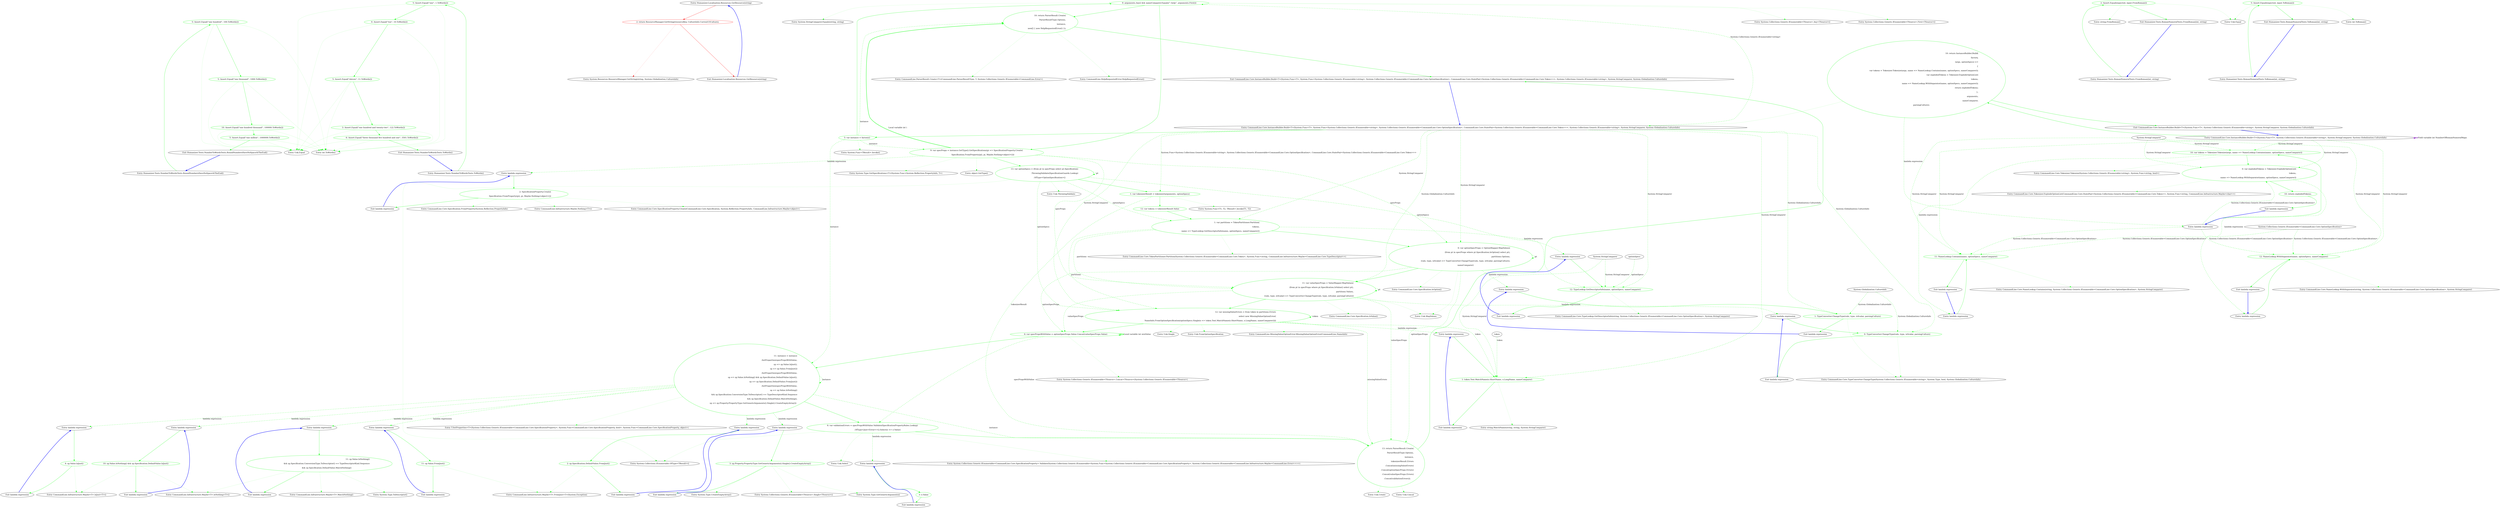 digraph  {
m0_8 [cluster="Unk.Equal", file="NumberToWordsTests.cs", label="Entry Unk.Equal", span=""];
m0_7 [cluster="int.ToWords()", file="NumberToWordsTests.cs", label="Entry int.ToWords()", span="16-16"];
m0_9 [cluster="Humanizer.Tests.NumberToWordsTests.RoundNumbersHaveNoSpaceAtTheEnd()", file="NumberToWordsTests.cs", label="Entry Humanizer.Tests.NumberToWordsTests.RoundNumbersHaveNoSpaceAtTheEnd()", span="17-17"];
m0_10 [cluster="Humanizer.Tests.NumberToWordsTests.RoundNumbersHaveNoSpaceAtTheEnd()", color=green, community=0, file="NumberToWordsTests.cs", label="5: Assert.Equal(''one hundred'', 100.ToWords())", span="19-19"];
m0_11 [cluster="Humanizer.Tests.NumberToWordsTests.RoundNumbersHaveNoSpaceAtTheEnd()", color=green, community=0, file="NumberToWordsTests.cs", label="5: Assert.Equal(''one thousand'', 1000.ToWords())", span="20-20"];
m0_12 [cluster="Humanizer.Tests.NumberToWordsTests.RoundNumbersHaveNoSpaceAtTheEnd()", color=green, community=0, file="NumberToWordsTests.cs", label="10: Assert.Equal(''one hundred thousand'', 100000.ToWords())", span="21-21"];
m0_13 [cluster="Humanizer.Tests.NumberToWordsTests.RoundNumbersHaveNoSpaceAtTheEnd()", color=green, community=0, file="NumberToWordsTests.cs", label="5: Assert.Equal(''one million'', 1000000.ToWords())", span="22-22"];
m0_14 [cluster="Humanizer.Tests.NumberToWordsTests.RoundNumbersHaveNoSpaceAtTheEnd()", file="NumberToWordsTests.cs", label="Exit Humanizer.Tests.NumberToWordsTests.RoundNumbersHaveNoSpaceAtTheEnd()", span="17-17"];
m0_0 [cluster="Humanizer.Tests.NumberToWordsTests.ToWords()", file="NumberToWordsTests.cs", label="Entry Humanizer.Tests.NumberToWordsTests.ToWords()", span="7-7"];
m0_1 [cluster="Humanizer.Tests.NumberToWordsTests.ToWords()", color=green, community=0, file="NumberToWordsTests.cs", label="5: Assert.Equal(''one'', 1.ToWords())", span="9-9"];
m0_2 [cluster="Humanizer.Tests.NumberToWordsTests.ToWords()", color=green, community=0, file="NumberToWordsTests.cs", label="0: Assert.Equal(''ten'', 10.ToWords())", span="10-10"];
m0_3 [cluster="Humanizer.Tests.NumberToWordsTests.ToWords()", color=green, community=0, file="NumberToWordsTests.cs", label="5: Assert.Equal(''eleven'', 11.ToWords())", span="11-11"];
m0_4 [cluster="Humanizer.Tests.NumberToWordsTests.ToWords()", color=green, community=0, file="NumberToWordsTests.cs", label="3: Assert.Equal(''one hundred and twenty-two'', 122.ToWords())", span="12-12"];
m0_5 [cluster="Humanizer.Tests.NumberToWordsTests.ToWords()", color=green, community=0, file="NumberToWordsTests.cs", label="6: Assert.Equal(''three thousand five hundred and one'', 3501.ToWords())", span="13-13"];
m0_6 [cluster="Humanizer.Tests.NumberToWordsTests.ToWords()", file="NumberToWordsTests.cs", label="Exit Humanizer.Tests.NumberToWordsTests.ToWords()", span="7-7"];
m1_0 [cluster="Humanizer.Localisation.Resources.GetResource(string)", file="Resources.cs", label="Entry Humanizer.Localisation.Resources.GetResource(string)", span="27-27"];
m1_1 [cluster="Humanizer.Localisation.Resources.GetResource(string)", color=red, community=0, file="Resources.cs", label="2: return ResourceManager.GetString(resourceKey, CultureInfo.CurrentUICulture);", span="29-29"];
m1_2 [cluster="Humanizer.Localisation.Resources.GetResource(string)", file="Resources.cs", label="Exit Humanizer.Localisation.Resources.GetResource(string)", span="27-27"];
m1_3 [cluster="System.Resources.ResourceManager.GetString(string, System.Globalization.CultureInfo)", file="Resources.cs", label="Entry System.Resources.ResourceManager.GetString(string, System.Globalization.CultureInfo)", span="0-0"];
m2_38 [cluster="System.StringComparer.Equals(string, string)", file="RomanNumeralExtensions.cs", label="Entry System.StringComparer.Equals(string, string)", span="0-0"];
m2_0 [cluster="CommandLine.Core.InstanceBuilder.Build<T>(System.Func<T>, System.Collections.Generic.IEnumerable<string>, System.StringComparer, System.Globalization.CultureInfo)", file="RomanNumeralExtensions.cs", label="Entry CommandLine.Core.InstanceBuilder.Build<T>(System.Func<T>, System.Collections.Generic.IEnumerable<string>, System.StringComparer, System.Globalization.CultureInfo)", span="12-12"];
m2_1 [cluster="CommandLine.Core.InstanceBuilder.Build<T>(System.Func<T>, System.Collections.Generic.IEnumerable<string>, System.StringComparer, System.Globalization.CultureInfo)", color=green, community=0, file="RomanNumeralExtensions.cs", label="10: return InstanceBuilder.Build(\r\n                factory,\r\n                (args, optionSpecs) =>\r\n                    {\r\n                        var tokens = Tokenizer.Tokenize(args, name => NameLookup.Contains(name, optionSpecs, nameComparer));\r\n                        var explodedTokens = Tokenizer.ExplodeOptionList(\r\n                            tokens,\r\n                            name => NameLookup.WithSeparator(name, optionSpecs, nameComparer));\r\n                        return explodedTokens;\r\n                    },\r\n                arguments,\r\n                nameComparer,\r\n                parsingCulture);", span="18-30"];
m2_2 [cluster="CommandLine.Core.InstanceBuilder.Build<T>(System.Func<T>, System.Collections.Generic.IEnumerable<string>, System.StringComparer, System.Globalization.CultureInfo)", file="RomanNumeralExtensions.cs", label="Exit CommandLine.Core.InstanceBuilder.Build<T>(System.Func<T>, System.Collections.Generic.IEnumerable<string>, System.StringComparer, System.Globalization.CultureInfo)", span="12-12"];
m2_47 [cluster="CommandLine.Core.Specification.IsOption()", file="RomanNumeralExtensions.cs", label="Entry CommandLine.Core.Specification.IsOption()", span="11-11"];
m2_99 [cluster="CommandLine.Infrastructure.Maybe<T>.MatchNothing()", file="RomanNumeralExtensions.cs", label="Entry CommandLine.Infrastructure.Maybe<T>.MatchNothing()", span="26-26"];
m2_91 [cluster="CommandLine.Infrastructure.Maybe<T>.IsNothing<T>()", file="RomanNumeralExtensions.cs", label="Entry CommandLine.Infrastructure.Maybe<T>.IsNothing<T>()", span="147-147"];
m2_10 [cluster="CommandLine.Core.Tokenizer.ExplodeOptionList(CommandLine.Core.StatePair<System.Collections.Generic.IEnumerable<CommandLine.Core.Token>>, System.Func<string, CommandLine.Infrastructure.Maybe<char>>)", file="RomanNumeralExtensions.cs", label="Entry CommandLine.Core.Tokenizer.ExplodeOptionList(CommandLine.Core.StatePair<System.Collections.Generic.IEnumerable<CommandLine.Core.Token>>, System.Func<string, CommandLine.Infrastructure.Maybe<char>>)", span="52-52"];
m2_42 [cluster="System.Type.GetSpecifications<T>(System.Func<System.Reflection.PropertyInfo, T>)", file="RomanNumeralExtensions.cs", label="Entry System.Type.GetSpecifications<T>(System.Func<System.Reflection.PropertyInfo, T>)", span="12-12"];
m2_41 [cluster="object.GetType()", file="RomanNumeralExtensions.cs", label="Entry object.GetType()", span="0-0"];
m2_83 [cluster="CommandLine.Infrastructure.Maybe<T>.IsJust<T>()", file="RomanNumeralExtensions.cs", label="Entry CommandLine.Infrastructure.Maybe<T>.IsJust<T>()", span="152-152"];
m2_3 [cluster="CommandLine.Core.InstanceBuilder.Build<T>(System.Func<T>, System.Func<System.Collections.Generic.IEnumerable<string>, System.Collections.Generic.IEnumerable<CommandLine.Core.OptionSpecification>, CommandLine.Core.StatePair<System.Collections.Generic.IEnumerable<CommandLine.Core.Token>>>, System.Collections.Generic.IEnumerable<string>, System.StringComparer, System.Globalization.CultureInfo)", file="RomanNumeralExtensions.cs", label="Entry CommandLine.Core.InstanceBuilder.Build<T>(System.Func<T>, System.Func<System.Collections.Generic.IEnumerable<string>, System.Collections.Generic.IEnumerable<CommandLine.Core.OptionSpecification>, CommandLine.Core.StatePair<System.Collections.Generic.IEnumerable<CommandLine.Core.Token>>>, System.Collections.Generic.IEnumerable<string>, System.StringComparer, System.Globalization.CultureInfo)", span="33-33"];
m2_19 [cluster="CommandLine.Core.InstanceBuilder.Build<T>(System.Func<T>, System.Func<System.Collections.Generic.IEnumerable<string>, System.Collections.Generic.IEnumerable<CommandLine.Core.OptionSpecification>, CommandLine.Core.StatePair<System.Collections.Generic.IEnumerable<CommandLine.Core.Token>>>, System.Collections.Generic.IEnumerable<string>, System.StringComparer, System.Globalization.CultureInfo)", color=green, community=0, file="RomanNumeralExtensions.cs", label="5: var instance = factory()", span="40-40"];
m2_20 [cluster="CommandLine.Core.InstanceBuilder.Build<T>(System.Func<T>, System.Func<System.Collections.Generic.IEnumerable<string>, System.Collections.Generic.IEnumerable<CommandLine.Core.OptionSpecification>, CommandLine.Core.StatePair<System.Collections.Generic.IEnumerable<CommandLine.Core.Token>>>, System.Collections.Generic.IEnumerable<string>, System.StringComparer, System.Globalization.CultureInfo)", color=green, community=0, file="RomanNumeralExtensions.cs", label="9: arguments.Any() && nameComparer.Equals(''--help'', arguments.First())", span="42-42"];
m2_21 [cluster="CommandLine.Core.InstanceBuilder.Build<T>(System.Func<T>, System.Func<System.Collections.Generic.IEnumerable<string>, System.Collections.Generic.IEnumerable<CommandLine.Core.OptionSpecification>, CommandLine.Core.StatePair<System.Collections.Generic.IEnumerable<CommandLine.Core.Token>>>, System.Collections.Generic.IEnumerable<string>, System.StringComparer, System.Globalization.CultureInfo)", color=green, community=0, file="RomanNumeralExtensions.cs", label="10: return ParserResult.Create(\r\n                    ParserResultType.Options,\r\n                    instance,\r\n                    new[] { new HelpRequestedError() });", span="44-47"];
m2_22 [cluster="CommandLine.Core.InstanceBuilder.Build<T>(System.Func<T>, System.Func<System.Collections.Generic.IEnumerable<string>, System.Collections.Generic.IEnumerable<CommandLine.Core.OptionSpecification>, CommandLine.Core.StatePair<System.Collections.Generic.IEnumerable<CommandLine.Core.Token>>>, System.Collections.Generic.IEnumerable<string>, System.StringComparer, System.Globalization.CultureInfo)", color=green, community=0, file="RomanNumeralExtensions.cs", label="9: var specProps = instance.GetType().GetSpecifications(pi => SpecificationProperty.Create(\r\n                    Specification.FromProperty(pi), pi, Maybe.Nothing<object>()))", span="50-51"];
m2_31 [cluster="CommandLine.Core.InstanceBuilder.Build<T>(System.Func<T>, System.Func<System.Collections.Generic.IEnumerable<string>, System.Collections.Generic.IEnumerable<CommandLine.Core.OptionSpecification>, CommandLine.Core.StatePair<System.Collections.Generic.IEnumerable<CommandLine.Core.Token>>>, System.Collections.Generic.IEnumerable<string>, System.StringComparer, System.Globalization.CultureInfo)", color=green, community=0, file="RomanNumeralExtensions.cs", label="11: instance = instance\r\n                .SetProperties(specPropsWithValue,\r\n                    sp => sp.Value.IsJust(),\r\n                    sp => sp.Value.FromJust())\r\n                .SetProperties(specPropsWithValue,\r\n                    sp => sp.Value.IsNothing() && sp.Specification.DefaultValue.IsJust(),\r\n                    sp => sp.Specification.DefaultValue.FromJust())\r\n                .SetProperties(specPropsWithValue,\r\n                    sp => sp.Value.IsNothing()\r\n                        && sp.Specification.ConversionType.ToDescriptor() == TypeDescriptorKind.Sequence\r\n                        && sp.Specification.DefaultValue.MatchNothing(),\r\n                    sp => sp.Property.PropertyType.GetGenericArguments().Single().CreateEmptyArray())", span="82-93"];
m2_24 [cluster="CommandLine.Core.InstanceBuilder.Build<T>(System.Func<T>, System.Func<System.Collections.Generic.IEnumerable<string>, System.Collections.Generic.IEnumerable<CommandLine.Core.OptionSpecification>, CommandLine.Core.StatePair<System.Collections.Generic.IEnumerable<CommandLine.Core.Token>>>, System.Collections.Generic.IEnumerable<string>, System.StringComparer, System.Globalization.CultureInfo)", color=green, community=0, file="RomanNumeralExtensions.cs", label="1: var tokenizerResult = tokenizer(arguments, optionSpecs)", span="57-57"];
m2_23 [cluster="CommandLine.Core.InstanceBuilder.Build<T>(System.Func<T>, System.Func<System.Collections.Generic.IEnumerable<string>, System.Collections.Generic.IEnumerable<CommandLine.Core.OptionSpecification>, CommandLine.Core.StatePair<System.Collections.Generic.IEnumerable<CommandLine.Core.Token>>>, System.Collections.Generic.IEnumerable<string>, System.StringComparer, System.Globalization.CultureInfo)", color=green, community=0, file="RomanNumeralExtensions.cs", label="13: var optionSpecs = (from pt in specProps select pt.Specification)\r\n                .ThrowingValidate(SpecificationGuards.Lookup)\r\n                .OfType<OptionSpecification>()", span="53-55"];
m2_25 [cluster="CommandLine.Core.InstanceBuilder.Build<T>(System.Func<T>, System.Func<System.Collections.Generic.IEnumerable<string>, System.Collections.Generic.IEnumerable<CommandLine.Core.OptionSpecification>, CommandLine.Core.StatePair<System.Collections.Generic.IEnumerable<CommandLine.Core.Token>>>, System.Collections.Generic.IEnumerable<string>, System.StringComparer, System.Globalization.CultureInfo)", color=green, community=0, file="RomanNumeralExtensions.cs", label="12: var tokens = tokenizerResult.Value", span="59-59"];
m2_33 [cluster="CommandLine.Core.InstanceBuilder.Build<T>(System.Func<T>, System.Func<System.Collections.Generic.IEnumerable<string>, System.Collections.Generic.IEnumerable<CommandLine.Core.OptionSpecification>, CommandLine.Core.StatePair<System.Collections.Generic.IEnumerable<CommandLine.Core.Token>>>, System.Collections.Generic.IEnumerable<string>, System.StringComparer, System.Globalization.CultureInfo)", color=green, community=0, file="RomanNumeralExtensions.cs", label="13: return ParserResult.Create(\r\n                ParserResultType.Options,\r\n                instance,\r\n                tokenizerResult.Errors\r\n                    .Concat(missingValueErrors)\r\n                    .Concat(optionSpecProps.Errors)\r\n                    .Concat(valueSpecProps.Errors)\r\n                    .Concat(validationErrors));", span="98-105"];
m2_26 [cluster="CommandLine.Core.InstanceBuilder.Build<T>(System.Func<T>, System.Func<System.Collections.Generic.IEnumerable<string>, System.Collections.Generic.IEnumerable<CommandLine.Core.OptionSpecification>, CommandLine.Core.StatePair<System.Collections.Generic.IEnumerable<CommandLine.Core.Token>>>, System.Collections.Generic.IEnumerable<string>, System.StringComparer, System.Globalization.CultureInfo)", color=green, community=0, file="RomanNumeralExtensions.cs", label="1: var partitions = TokenPartitioner.Partition(\r\n                tokens,\r\n                name => TypeLookup.GetDescriptorInfo(name, optionSpecs, nameComparer))", span="61-63"];
m2_27 [cluster="CommandLine.Core.InstanceBuilder.Build<T>(System.Func<T>, System.Func<System.Collections.Generic.IEnumerable<string>, System.Collections.Generic.IEnumerable<CommandLine.Core.OptionSpecification>, CommandLine.Core.StatePair<System.Collections.Generic.IEnumerable<CommandLine.Core.Token>>>, System.Collections.Generic.IEnumerable<string>, System.StringComparer, System.Globalization.CultureInfo)", color=green, community=0, file="RomanNumeralExtensions.cs", label="0: var optionSpecProps = OptionMapper.MapValues(\r\n                (from pt in specProps where pt.Specification.IsOption() select pt),\r\n                partitions.Options,\r\n                (vals, type, isScalar) => TypeConverter.ChangeType(vals, type, isScalar, parsingCulture),\r\n                nameComparer)", span="65-69"];
m2_28 [cluster="CommandLine.Core.InstanceBuilder.Build<T>(System.Func<T>, System.Func<System.Collections.Generic.IEnumerable<string>, System.Collections.Generic.IEnumerable<CommandLine.Core.OptionSpecification>, CommandLine.Core.StatePair<System.Collections.Generic.IEnumerable<CommandLine.Core.Token>>>, System.Collections.Generic.IEnumerable<string>, System.StringComparer, System.Globalization.CultureInfo)", color=green, community=0, file="RomanNumeralExtensions.cs", label="11: var valueSpecProps = ValueMapper.MapValues(\r\n                (from pt in specProps where pt.Specification.IsValue() select pt),\r\n                    partitions.Values,\r\n                (vals, type, isScalar) => TypeConverter.ChangeType(vals, type, isScalar, parsingCulture))", span="71-74"];
m2_29 [cluster="CommandLine.Core.InstanceBuilder.Build<T>(System.Func<T>, System.Func<System.Collections.Generic.IEnumerable<string>, System.Collections.Generic.IEnumerable<CommandLine.Core.OptionSpecification>, CommandLine.Core.StatePair<System.Collections.Generic.IEnumerable<CommandLine.Core.Token>>>, System.Collections.Generic.IEnumerable<string>, System.StringComparer, System.Globalization.CultureInfo)", color=green, community=0, file="RomanNumeralExtensions.cs", label="12: var missingValueErrors = from token in partitions.Errors\r\n                                     select new MissingValueOptionError(\r\n                                         NameInfo.FromOptionSpecification(optionSpecs.Single(o => token.Text.MatchName(o.ShortName, o.LongName, nameComparer))))", span="76-78"];
m2_30 [cluster="CommandLine.Core.InstanceBuilder.Build<T>(System.Func<T>, System.Func<System.Collections.Generic.IEnumerable<string>, System.Collections.Generic.IEnumerable<CommandLine.Core.OptionSpecification>, CommandLine.Core.StatePair<System.Collections.Generic.IEnumerable<CommandLine.Core.Token>>>, System.Collections.Generic.IEnumerable<string>, System.StringComparer, System.Globalization.CultureInfo)", color=green, community=0, file="RomanNumeralExtensions.cs", label="6: var specPropsWithValue = optionSpecProps.Value.Concat(valueSpecProps.Value)", span="80-80"];
m2_32 [cluster="CommandLine.Core.InstanceBuilder.Build<T>(System.Func<T>, System.Func<System.Collections.Generic.IEnumerable<string>, System.Collections.Generic.IEnumerable<CommandLine.Core.OptionSpecification>, CommandLine.Core.StatePair<System.Collections.Generic.IEnumerable<CommandLine.Core.Token>>>, System.Collections.Generic.IEnumerable<string>, System.StringComparer, System.Globalization.CultureInfo)", color=green, community=0, file="RomanNumeralExtensions.cs", label="6: var validationErrors = specPropsWithValue.Validate(SpecificationPropertyRules.Lookup)\r\n                .OfType<Just<Error>>().Select(e => e.Value)", span="95-96"];
m2_34 [cluster="CommandLine.Core.InstanceBuilder.Build<T>(System.Func<T>, System.Func<System.Collections.Generic.IEnumerable<string>, System.Collections.Generic.IEnumerable<CommandLine.Core.OptionSpecification>, CommandLine.Core.StatePair<System.Collections.Generic.IEnumerable<CommandLine.Core.Token>>>, System.Collections.Generic.IEnumerable<string>, System.StringComparer, System.Globalization.CultureInfo)", file="RomanNumeralExtensions.cs", label="Exit CommandLine.Core.InstanceBuilder.Build<T>(System.Func<T>, System.Func<System.Collections.Generic.IEnumerable<string>, System.Collections.Generic.IEnumerable<CommandLine.Core.OptionSpecification>, CommandLine.Core.StatePair<System.Collections.Generic.IEnumerable<CommandLine.Core.Token>>>, System.Collections.Generic.IEnumerable<string>, System.StringComparer, System.Globalization.CultureInfo)", span="33-33"];
m2_49 [cluster="CommandLine.Core.Specification.IsValue()", file="RomanNumeralExtensions.cs", label="Entry CommandLine.Core.Specification.IsValue()", span="18-18"];
m2_43 [cluster="Unk.ThrowingValidate", file="RomanNumeralExtensions.cs", label="Entry Unk.ThrowingValidate", span=""];
m2_40 [cluster="CommandLine.ParserResult.Create<T>(CommandLine.ParserResultType, T, System.Collections.Generic.IEnumerable<CommandLine.Error>)", file="RomanNumeralExtensions.cs", label="Entry CommandLine.ParserResult.Create<T>(CommandLine.ParserResultType, T, System.Collections.Generic.IEnumerable<CommandLine.Error>)", span="103-103"];
m2_62 [cluster="CommandLine.Core.Specification.FromProperty(System.Reflection.PropertyInfo)", file="RomanNumeralExtensions.cs", label="Entry CommandLine.Core.Specification.FromProperty(System.Reflection.PropertyInfo)", span="74-74"];
m2_72 [cluster="CommandLine.Core.TypeConverter.ChangeType(System.Collections.Generic.IEnumerable<string>, System.Type, bool, System.Globalization.CultureInfo)", file="RomanNumeralExtensions.cs", label="Entry CommandLine.Core.TypeConverter.ChangeType(System.Collections.Generic.IEnumerable<string>, System.Type, bool, System.Globalization.CultureInfo)", span="12-12"];
m2_98 [cluster="System.Type.ToDescriptor()", file="RomanNumeralExtensions.cs", label="Entry System.Type.ToDescriptor()", span="22-22"];
m2_105 [cluster="System.Type.CreateEmptyArray()", file="RomanNumeralExtensions.cs", label="Entry System.Type.CreateEmptyArray()", span="83-83"];
m2_63 [cluster="CommandLine.Infrastructure.Maybe.Nothing<T>()", file="RomanNumeralExtensions.cs", label="Entry CommandLine.Infrastructure.Maybe.Nothing<T>()", span="66-66"];
m2_36 [cluster="System.Collections.Generic.IEnumerable<TSource>.Any<TSource>()", file="RomanNumeralExtensions.cs", label="Entry System.Collections.Generic.IEnumerable<TSource>.Any<TSource>()", span="0-0"];
m2_52 [cluster="Unk.FromOptionSpecification", file="RomanNumeralExtensions.cs", label="Entry Unk.FromOptionSpecification", span=""];
m2_54 [cluster="T.SetProperties<T>(System.Collections.Generic.IEnumerable<CommandLine.Core.SpecificationProperty>, System.Func<CommandLine.Core.SpecificationProperty, bool>, System.Func<CommandLine.Core.SpecificationProperty, object>)", file="RomanNumeralExtensions.cs", label="Entry T.SetProperties<T>(System.Collections.Generic.IEnumerable<CommandLine.Core.SpecificationProperty>, System.Func<CommandLine.Core.SpecificationProperty, bool>, System.Func<CommandLine.Core.SpecificationProperty, object>)", span="42-42"];
m2_87 [cluster="CommandLine.Infrastructure.Maybe<T>.FromJust<T>(System.Exception)", file="RomanNumeralExtensions.cs", label="Entry CommandLine.Infrastructure.Maybe<T>.FromJust<T>(System.Exception)", span="137-137"];
m2_104 [cluster="System.Collections.Generic.IEnumerable<TSource>.Single<TSource>()", file="RomanNumeralExtensions.cs", label="Entry System.Collections.Generic.IEnumerable<TSource>.Single<TSource>()", span="0-0"];
m2_64 [cluster="CommandLine.Core.SpecificationProperty.Create(CommandLine.Core.Specification, System.Reflection.PropertyInfo, CommandLine.Infrastructure.Maybe<object>)", file="RomanNumeralExtensions.cs", label="Entry CommandLine.Core.SpecificationProperty.Create(CommandLine.Core.Specification, System.Reflection.PropertyInfo, CommandLine.Infrastructure.Maybe<object>)", span="21-21"];
m2_50 [cluster="CommandLine.MissingValueOptionError.MissingValueOptionError(CommandLine.NameInfo)", file="RomanNumeralExtensions.cs", label="Entry CommandLine.MissingValueOptionError.MissingValueOptionError(CommandLine.NameInfo)", span="261-261"];
m2_68 [cluster="CommandLine.Core.TypeLookup.GetDescriptorInfo(string, System.Collections.Generic.IEnumerable<CommandLine.Core.OptionSpecification>, System.StringComparer)", file="RomanNumeralExtensions.cs", label="Entry CommandLine.Core.TypeLookup.GetDescriptorInfo(string, System.Collections.Generic.IEnumerable<CommandLine.Core.OptionSpecification>, System.StringComparer)", span="11-11"];
m2_53 [cluster="System.Collections.Generic.IEnumerable<TSource>.Concat<TSource>(System.Collections.Generic.IEnumerable<TSource>)", file="RomanNumeralExtensions.cs", label="Entry System.Collections.Generic.IEnumerable<TSource>.Concat<TSource>(System.Collections.Generic.IEnumerable<TSource>)", span="0-0"];
m2_48 [cluster="Unk.MapValues", file="RomanNumeralExtensions.cs", label="Entry Unk.MapValues", span=""];
m2_14 [cluster="CommandLine.Core.NameLookup.Contains(string, System.Collections.Generic.IEnumerable<CommandLine.Core.OptionSpecification>, System.StringComparer)", file="RomanNumeralExtensions.cs", label="Entry CommandLine.Core.NameLookup.Contains(string, System.Collections.Generic.IEnumerable<CommandLine.Core.OptionSpecification>, System.StringComparer)", span="12-12"];
m2_46 [cluster="CommandLine.Core.TokenPartitioner.Partition(System.Collections.Generic.IEnumerable<CommandLine.Core.Token>, System.Func<string, CommandLine.Infrastructure.Maybe<CommandLine.Core.TypeDescriptor>>)", file="RomanNumeralExtensions.cs", label="Entry CommandLine.Core.TokenPartitioner.Partition(System.Collections.Generic.IEnumerable<CommandLine.Core.Token>, System.Func<string, CommandLine.Infrastructure.Maybe<CommandLine.Core.TypeDescriptor>>)", span="12-12"];
m2_103 [cluster="System.Type.GetGenericArguments()", file="RomanNumeralExtensions.cs", label="Entry System.Type.GetGenericArguments()", span="0-0"];
m2_37 [cluster="System.Collections.Generic.IEnumerable<TSource>.First<TSource>()", file="RomanNumeralExtensions.cs", label="Entry System.Collections.Generic.IEnumerable<TSource>.First<TSource>()", span="0-0"];
m2_44 [cluster="System.Collections.IEnumerable.OfType<TResult>()", file="RomanNumeralExtensions.cs", label="Entry System.Collections.IEnumerable.OfType<TResult>()", span="0-0"];
m2_106 [cluster="lambda expression", file="RomanNumeralExtensions.cs", label="Entry lambda expression", span="96-96"];
m2_4 [cluster="lambda expression", file="RomanNumeralExtensions.cs", label="Entry lambda expression", span="20-27"];
m2_5 [cluster="lambda expression", color=green, community=0, file="RomanNumeralExtensions.cs", label="10: var tokens = Tokenizer.Tokenize(args, name => NameLookup.Contains(name, optionSpecs, nameComparer))", span="22-22"];
m2_6 [cluster="lambda expression", color=green, community=0, file="RomanNumeralExtensions.cs", label="0: var explodedTokens = Tokenizer.ExplodeOptionList(\r\n                            tokens,\r\n                            name => NameLookup.WithSeparator(name, optionSpecs, nameComparer))", span="23-25"];
m2_11 [cluster="lambda expression", file="RomanNumeralExtensions.cs", label="Entry lambda expression", span="22-22"];
m2_12 [cluster="lambda expression", color=green, community=0, file="RomanNumeralExtensions.cs", label="11: NameLookup.Contains(name, optionSpecs, nameComparer)", span="22-22"];
m2_13 [cluster="lambda expression", file="RomanNumeralExtensions.cs", label="Exit lambda expression", span="22-22"];
m2_7 [cluster="lambda expression", color=green, community=0, file="RomanNumeralExtensions.cs", label="10: return explodedTokens;", span="26-26"];
m2_15 [cluster="lambda expression", file="RomanNumeralExtensions.cs", label="Entry lambda expression", span="25-25"];
m2_16 [cluster="lambda expression", color=green, community=0, file="RomanNumeralExtensions.cs", label="12: NameLookup.WithSeparator(name, optionSpecs, nameComparer)", span="25-25"];
m2_17 [cluster="lambda expression", file="RomanNumeralExtensions.cs", label="Exit lambda expression", span="25-25"];
m2_8 [cluster="lambda expression", file="RomanNumeralExtensions.cs", label="Exit lambda expression", span="20-27"];
m2_65 [cluster="lambda expression", file="RomanNumeralExtensions.cs", label="Entry lambda expression", span="63-63"];
m2_66 [cluster="lambda expression", color=green, community=0, file="RomanNumeralExtensions.cs", label="12: TypeLookup.GetDescriptorInfo(name, optionSpecs, nameComparer)", span="63-63"];
m2_67 [cluster="lambda expression", file="RomanNumeralExtensions.cs", label="Exit lambda expression", span="63-63"];
m2_69 [cluster="lambda expression", file="RomanNumeralExtensions.cs", label="Entry lambda expression", span="68-68"];
m2_70 [cluster="lambda expression", color=green, community=0, file="RomanNumeralExtensions.cs", label="1: TypeConverter.ChangeType(vals, type, isScalar, parsingCulture)", span="68-68"];
m2_71 [cluster="lambda expression", file="RomanNumeralExtensions.cs", label="Exit lambda expression", span="68-68"];
m2_73 [cluster="lambda expression", file="RomanNumeralExtensions.cs", label="Entry lambda expression", span="74-74"];
m2_74 [cluster="lambda expression", color=green, community=0, file="RomanNumeralExtensions.cs", label="0: TypeConverter.ChangeType(vals, type, isScalar, parsingCulture)", span="74-74"];
m2_75 [cluster="lambda expression", file="RomanNumeralExtensions.cs", label="Exit lambda expression", span="74-74"];
m2_76 [cluster="lambda expression", file="RomanNumeralExtensions.cs", label="Entry lambda expression", span="78-78"];
m2_77 [cluster="lambda expression", color=green, community=0, file="RomanNumeralExtensions.cs", label="1: token.Text.MatchName(o.ShortName, o.LongName, nameComparer)", span="78-78"];
m2_78 [cluster="lambda expression", file="RomanNumeralExtensions.cs", label="Exit lambda expression", span="78-78"];
m2_59 [cluster="lambda expression", file="RomanNumeralExtensions.cs", label="Entry lambda expression", span="50-51"];
m2_80 [cluster="lambda expression", file="RomanNumeralExtensions.cs", label="Entry lambda expression", span="84-84"];
m2_84 [cluster="lambda expression", file="RomanNumeralExtensions.cs", label="Entry lambda expression", span="85-85"];
m2_88 [cluster="lambda expression", file="RomanNumeralExtensions.cs", label="Entry lambda expression", span="87-87"];
m2_92 [cluster="lambda expression", file="RomanNumeralExtensions.cs", label="Entry lambda expression", span="88-88"];
m2_95 [cluster="lambda expression", file="RomanNumeralExtensions.cs", label="Entry lambda expression", span="90-92"];
m2_100 [cluster="lambda expression", file="RomanNumeralExtensions.cs", label="Entry lambda expression", span="93-93"];
m2_60 [cluster="lambda expression", color=green, community=0, file="RomanNumeralExtensions.cs", label="2: SpecificationProperty.Create(\r\n                    Specification.FromProperty(pi), pi, Maybe.Nothing<object>())", span="50-51"];
m2_61 [cluster="lambda expression", file="RomanNumeralExtensions.cs", label="Exit lambda expression", span="50-51"];
m2_81 [cluster="lambda expression", color=green, community=0, file="RomanNumeralExtensions.cs", label="4: sp.Value.IsJust()", span="84-84"];
m2_82 [cluster="lambda expression", file="RomanNumeralExtensions.cs", label="Exit lambda expression", span="84-84"];
m2_85 [cluster="lambda expression", color=green, community=0, file="RomanNumeralExtensions.cs", label="11: sp.Value.FromJust()", span="85-85"];
m2_86 [cluster="lambda expression", file="RomanNumeralExtensions.cs", label="Exit lambda expression", span="85-85"];
m2_89 [cluster="lambda expression", color=green, community=0, file="RomanNumeralExtensions.cs", label="10: sp.Value.IsNothing() && sp.Specification.DefaultValue.IsJust()", span="87-87"];
m2_90 [cluster="lambda expression", file="RomanNumeralExtensions.cs", label="Exit lambda expression", span="87-87"];
m2_93 [cluster="lambda expression", color=green, community=0, file="RomanNumeralExtensions.cs", label="2: sp.Specification.DefaultValue.FromJust()", span="88-88"];
m2_94 [cluster="lambda expression", file="RomanNumeralExtensions.cs", label="Exit lambda expression", span="88-88"];
m2_96 [cluster="lambda expression", color=green, community=0, file="RomanNumeralExtensions.cs", label="11: sp.Value.IsNothing()\r\n                        && sp.Specification.ConversionType.ToDescriptor() == TypeDescriptorKind.Sequence\r\n                        && sp.Specification.DefaultValue.MatchNothing()", span="90-92"];
m2_97 [cluster="lambda expression", file="RomanNumeralExtensions.cs", label="Exit lambda expression", span="90-92"];
m2_101 [cluster="lambda expression", color=green, community=0, file="RomanNumeralExtensions.cs", label="3: sp.Property.PropertyType.GetGenericArguments().Single().CreateEmptyArray()", span="93-93"];
m2_102 [cluster="lambda expression", file="RomanNumeralExtensions.cs", label="Exit lambda expression", span="93-93"];
m2_107 [cluster="lambda expression", color=green, community=0, file="RomanNumeralExtensions.cs", label="3: e.Value", span="96-96"];
m2_108 [cluster="lambda expression", file="RomanNumeralExtensions.cs", label="Exit lambda expression", span="96-96"];
m2_55 [cluster="System.Collections.Generic.IEnumerable<CommandLine.Core.SpecificationProperty>.Validate(System.Collections.Generic.IEnumerable<System.Func<System.Collections.Generic.IEnumerable<CommandLine.Core.SpecificationProperty>, System.Collections.Generic.IEnumerable<CommandLine.Infrastructure.Maybe<CommandLine.Error>>>>)", file="RomanNumeralExtensions.cs", label="Entry System.Collections.Generic.IEnumerable<CommandLine.Core.SpecificationProperty>.Validate(System.Collections.Generic.IEnumerable<System.Func<System.Collections.Generic.IEnumerable<CommandLine.Core.SpecificationProperty>, System.Collections.Generic.IEnumerable<CommandLine.Infrastructure.Maybe<CommandLine.Error>>>>)", span="44-44"];
m2_56 [cluster="Unk.Select", file="RomanNumeralExtensions.cs", label="Entry Unk.Select", span=""];
m2_51 [cluster="Unk.Single", file="RomanNumeralExtensions.cs", label="Entry Unk.Single", span=""];
m2_9 [cluster="CommandLine.Core.Tokenizer.Tokenize(System.Collections.Generic.IEnumerable<string>, System.Func<string, bool>)", file="RomanNumeralExtensions.cs", label="Entry CommandLine.Core.Tokenizer.Tokenize(System.Collections.Generic.IEnumerable<string>, System.Func<string, bool>)", span="11-11"];
m2_39 [cluster="CommandLine.HelpRequestedError.HelpRequestedError()", file="RomanNumeralExtensions.cs", label="Entry CommandLine.HelpRequestedError.HelpRequestedError()", span="338-338"];
m2_57 [cluster="Unk.Concat", file="RomanNumeralExtensions.cs", label="Entry Unk.Concat", span=""];
m2_58 [cluster="Unk.Create", file="RomanNumeralExtensions.cs", label="Entry Unk.Create", span=""];
m2_79 [cluster="string.MatchName(string, string, System.StringComparer)", file="RomanNumeralExtensions.cs", label="Entry string.MatchName(string, string, System.StringComparer)", span="8-8"];
m2_45 [cluster="System.Func<T1, T2, TResult>.Invoke(T1, T2)", file="RomanNumeralExtensions.cs", label="Entry System.Func<T1, T2, TResult>.Invoke(T1, T2)", span="0-0"];
m2_35 [cluster="System.Func<TResult>.Invoke()", file="RomanNumeralExtensions.cs", label="Entry System.Func<TResult>.Invoke()", span="0-0"];
m2_18 [cluster="CommandLine.Core.NameLookup.WithSeparator(string, System.Collections.Generic.IEnumerable<CommandLine.Core.OptionSpecification>, System.StringComparer)", file="RomanNumeralExtensions.cs", label="Entry CommandLine.Core.NameLookup.WithSeparator(string, System.Collections.Generic.IEnumerable<CommandLine.Core.OptionSpecification>, System.StringComparer)", span="19-19"];
m2_109 [file="RomanNumeralExtensions.cs", label="System.StringComparer", span=""];
m2_110 [file="RomanNumeralExtensions.cs", label="System.Collections.Generic.IEnumerable<CommandLine.Core.OptionSpecification>", span=""];
m2_111 [file="RomanNumeralExtensions.cs", label="System.StringComparer", span=""];
m2_112 [file="RomanNumeralExtensions.cs", label=optionSpecs, span=""];
m2_113 [file="RomanNumeralExtensions.cs", label="System.Globalization.CultureInfo", span=""];
m2_114 [file="RomanNumeralExtensions.cs", label=token, span=""];
m3_8 [cluster="string.FromRoman()", file="RomanNumeralTests.cs", label="Entry string.FromRoman()", span="38-38"];
m3_4 [cluster="Unk.Equal", file="RomanNumeralTests.cs", label="Entry Unk.Equal", span=""];
m3_0 [cluster="Humanizer.Tests.RomanNumeralTests.ToRoman(int, string)", file="RomanNumeralTests.cs", label="Entry Humanizer.Tests.RomanNumeralTests.ToRoman(int, string)", span="27-27"];
m3_1 [cluster="Humanizer.Tests.RomanNumeralTests.ToRoman(int, string)", color=green, community=0, file="RomanNumeralTests.cs", label="5: Assert.Equal(expected, input.ToRoman())", span="29-29"];
m3_2 [cluster="Humanizer.Tests.RomanNumeralTests.ToRoman(int, string)", file="RomanNumeralTests.cs", label="Exit Humanizer.Tests.RomanNumeralTests.ToRoman(int, string)", span="27-27"];
m3_5 [cluster="Humanizer.Tests.RomanNumeralTests.FromRoman(int, string)", file="RomanNumeralTests.cs", label="Entry Humanizer.Tests.RomanNumeralTests.FromRoman(int, string)", span="52-52"];
m3_6 [cluster="Humanizer.Tests.RomanNumeralTests.FromRoman(int, string)", color=green, community=0, file="RomanNumeralTests.cs", label="2: Assert.Equal(expected, input.FromRoman())", span="54-54"];
m3_7 [cluster="Humanizer.Tests.RomanNumeralTests.FromRoman(int, string)", file="RomanNumeralTests.cs", label="Exit Humanizer.Tests.RomanNumeralTests.FromRoman(int, string)", span="52-52"];
m3_3 [cluster="int.ToRoman()", file="RomanNumeralTests.cs", label="Entry int.ToRoman()", span="78-78"];
m0_9 -> m0_10  [color=green, key=0, style=solid];
m0_10 -> m0_11  [color=green, key=0, style=solid];
m0_10 -> m0_7  [color=green, key=2, style=dotted];
m0_10 -> m0_8  [color=green, key=2, style=dotted];
m0_11 -> m0_12  [color=green, key=0, style=solid];
m0_11 -> m0_7  [color=green, key=2, style=dotted];
m0_11 -> m0_8  [color=green, key=2, style=dotted];
m0_12 -> m0_13  [color=green, key=0, style=solid];
m0_12 -> m0_7  [color=green, key=2, style=dotted];
m0_12 -> m0_8  [color=green, key=2, style=dotted];
m0_13 -> m0_14  [color=green, key=0, style=solid];
m0_13 -> m0_7  [color=green, key=2, style=dotted];
m0_13 -> m0_8  [color=green, key=2, style=dotted];
m0_14 -> m0_9  [color=blue, key=0, style=bold];
m0_0 -> m0_1  [color=green, key=0, style=solid];
m0_1 -> m0_2  [color=green, key=0, style=solid];
m0_1 -> m0_7  [color=green, key=2, style=dotted];
m0_1 -> m0_8  [color=green, key=2, style=dotted];
m0_2 -> m0_3  [color=green, key=0, style=solid];
m0_2 -> m0_7  [color=green, key=2, style=dotted];
m0_2 -> m0_8  [color=green, key=2, style=dotted];
m0_3 -> m0_4  [color=green, key=0, style=solid];
m0_3 -> m0_7  [color=green, key=2, style=dotted];
m0_3 -> m0_8  [color=green, key=2, style=dotted];
m0_4 -> m0_5  [color=green, key=0, style=solid];
m0_4 -> m0_7  [color=green, key=2, style=dotted];
m0_4 -> m0_8  [color=green, key=2, style=dotted];
m0_5 -> m0_6  [color=green, key=0, style=solid];
m0_5 -> m0_7  [color=green, key=2, style=dotted];
m0_5 -> m0_8  [color=green, key=2, style=dotted];
m0_6 -> m0_0  [color=blue, key=0, style=bold];
m1_0 -> m1_1  [color=red, key=0, style=solid];
m1_1 -> m1_2  [color=red, key=0, style=solid];
m1_1 -> m1_3  [color=red, key=2, style=dotted];
m1_2 -> m1_0  [color=blue, key=0, style=bold];
m2_0 -> m2_1  [color=green, key=0, style=solid];
m2_0 -> m2_5  [color=green, key=1, label="System.StringComparer", style=dashed];
m2_0 -> m2_12  [color=green, key=1, label="System.StringComparer", style=dashed];
m2_0 -> m2_6  [color=green, key=1, label="System.StringComparer", style=dashed];
m2_0 -> m2_16  [color=green, key=1, label="System.StringComparer", style=dashed];
m2_0 -> m2_0  [color=darkorchid, key=3, label="Field variable int NumberOfRomanNumeralMaps", style=bold];
m2_1 -> m2_2  [color=green, key=0, style=solid];
m2_1 -> m2_3  [color=green, key=2, style=dotted];
m2_1 -> m2_4  [color=green, key=1, label="lambda expression", style=dashed];
m2_2 -> m2_0  [color=blue, key=0, style=bold];
m2_3 -> m2_19  [color=green, key=0, style=solid];
m2_3 -> m2_20  [color=green, key=1, label="System.Collections.Generic.IEnumerable<string>", style=dashed];
m2_3 -> m2_24  [color=green, key=1, label="System.Func<System.Collections.Generic.IEnumerable<string>, System.Collections.Generic.IEnumerable<CommandLine.Core.OptionSpecification>, CommandLine.Core.StatePair<System.Collections.Generic.IEnumerable<CommandLine.Core.Token>>>", style=dashed];
m2_3 -> m2_26  [color=green, key=1, label="System.StringComparer", style=dashed];
m2_3 -> m2_66  [color=green, key=1, label="System.StringComparer", style=dashed];
m2_3 -> m2_27  [color=green, key=1, label="System.StringComparer", style=dashed];
m2_3 -> m2_70  [color=green, key=1, label="System.Globalization.CultureInfo", style=dashed];
m2_3 -> m2_28  [color=green, key=1, label="System.Globalization.CultureInfo", style=dashed];
m2_3 -> m2_74  [color=green, key=1, label="System.Globalization.CultureInfo", style=dashed];
m2_3 -> m2_29  [color=green, key=1, label="System.StringComparer", style=dashed];
m2_3 -> m2_77  [color=green, key=1, label="System.StringComparer", style=dashed];
m2_19 -> m2_20  [color=green, key=0, style=solid];
m2_19 -> m2_35  [color=green, key=2, style=dotted];
m2_19 -> m2_21  [color=green, key=1, label=instance, style=dashed];
m2_19 -> m2_22  [color=green, key=1, label=instance, style=dashed];
m2_19 -> m2_31  [color=green, key=1, label=instance, style=dashed];
m2_20 -> m2_21  [color=green, key=0, style=solid];
m2_20 -> m2_22  [color=green, key=0, style=solid];
m2_20 -> m2_36  [color=green, key=2, style=dotted];
m2_20 -> m2_37  [color=green, key=2, style=dotted];
m2_20 -> m2_38  [color=green, key=2, style=dotted];
m2_21 -> m2_34  [color=green, key=0, style=solid];
m2_21 -> m2_39  [color=green, key=2, style=dotted];
m2_21 -> m2_40  [color=green, key=2, style=dotted];
m2_22 -> m2_27  [color=green, key=1, label=specProps, style=dashed];
m2_22 -> m2_28  [color=green, key=1, label=specProps, style=dashed];
m2_22 -> m2_21  [color=green, key=3, label="Local variable int i", style=bold];
m2_22 -> m2_23  [color=green, key=0, style=solid];
m2_22 -> m2_41  [color=green, key=2, style=dotted];
m2_22 -> m2_42  [color=green, key=2, style=dotted];
m2_22 -> m2_59  [color=green, key=1, label="lambda expression", style=dashed];
m2_31 -> m2_31  [color=green, key=1, label=instance, style=dashed];
m2_31 -> m2_32  [color=green, key=0, style=solid];
m2_31 -> m2_54  [color=green, key=2, style=dotted];
m2_31 -> m2_80  [color=green, key=1, label="lambda expression", style=dashed];
m2_31 -> m2_84  [color=green, key=1, label="lambda expression", style=dashed];
m2_31 -> m2_88  [color=green, key=1, label="lambda expression", style=dashed];
m2_31 -> m2_92  [color=green, key=1, label="lambda expression", style=dashed];
m2_31 -> m2_95  [color=green, key=1, label="lambda expression", style=dashed];
m2_31 -> m2_100  [color=green, key=1, label="lambda expression", style=dashed];
m2_31 -> m2_33  [color=green, key=1, label=instance, style=dashed];
m2_24 -> m2_25  [color=green, key=0, style=solid];
m2_24 -> m2_45  [color=green, key=2, style=dotted];
m2_24 -> m2_33  [color=green, key=1, label=tokenizerResult, style=dashed];
m2_23 -> m2_24  [color=green, key=0, style=solid];
m2_23 -> m2_26  [color=green, key=1, label=optionSpecs, style=dashed];
m2_23 -> m2_66  [color=green, key=1, label=optionSpecs, style=dashed];
m2_23 -> m2_29  [color=green, key=1, label=optionSpecs, style=dashed];
m2_23 -> m2_23  [color=green, key=1, label=pt, style=dashed];
m2_23 -> m2_43  [color=green, key=2, style=dotted];
m2_23 -> m2_44  [color=green, key=2, style=dotted];
m2_25 -> m2_26  [color=green, key=0, style=solid];
m2_33 -> m2_34  [color=green, key=0, style=solid];
m2_33 -> m2_57  [color=green, key=2, style=dotted];
m2_33 -> m2_58  [color=green, key=2, style=dotted];
m2_26 -> m2_27  [color=green, key=0, style=solid];
m2_26 -> m2_46  [color=green, key=2, style=dotted];
m2_26 -> m2_65  [color=green, key=1, label="lambda expression", style=dashed];
m2_26 -> m2_28  [color=green, key=1, label=partitions, style=dashed];
m2_26 -> m2_29  [color=green, key=1, label=partitions, style=dashed];
m2_27 -> m2_27  [color=green, key=1, label=pt, style=dashed];
m2_27 -> m2_28  [color=green, key=0, style=solid];
m2_27 -> m2_47  [color=green, key=2, style=dotted];
m2_27 -> m2_48  [color=green, key=2, style=dotted];
m2_27 -> m2_69  [color=green, key=1, label="lambda expression", style=dashed];
m2_27 -> m2_30  [color=green, key=1, label=optionSpecProps, style=dashed];
m2_27 -> m2_33  [color=green, key=1, label=optionSpecProps, style=dashed];
m2_28 -> m2_28  [color=green, key=1, label=pt, style=dashed];
m2_28 -> m2_29  [color=green, key=0, style=solid];
m2_28 -> m2_49  [color=green, key=2, style=dotted];
m2_28 -> m2_48  [color=green, key=2, style=dotted];
m2_28 -> m2_73  [color=green, key=1, label="lambda expression", style=dashed];
m2_28 -> m2_30  [color=green, key=1, label=valueSpecProps, style=dashed];
m2_28 -> m2_33  [color=green, key=1, label=valueSpecProps, style=dashed];
m2_29 -> m2_29  [color=green, key=1, label=token, style=dashed];
m2_29 -> m2_30  [color=green, key=0, style=solid];
m2_29 -> m2_50  [color=green, key=2, style=dotted];
m2_29 -> m2_51  [color=green, key=2, style=dotted];
m2_29 -> m2_52  [color=green, key=2, style=dotted];
m2_29 -> m2_76  [color=green, key=1, label="lambda expression", style=dashed];
m2_29 -> m2_77  [color=green, key=1, label=token, style=dashed];
m2_29 -> m2_33  [color=green, key=1, label=missingValueErrors, style=dashed];
m2_30 -> m2_31  [color=green, key=0, style=solid];
m2_30 -> m2_30  [color=green, key=3, label="Local variable int minValue", style=bold];
m2_30 -> m2_53  [color=green, key=2, style=dotted];
m2_30 -> m2_32  [color=green, key=1, label=specPropsWithValue, style=dashed];
m2_32 -> m2_33  [color=green, key=0, style=solid];
m2_32 -> m2_55  [color=green, key=2, style=dotted];
m2_32 -> m2_44  [color=green, key=2, style=dotted];
m2_32 -> m2_56  [color=green, key=2, style=dotted];
m2_32 -> m2_106  [color=green, key=1, label="lambda expression", style=dashed];
m2_34 -> m2_3  [color=blue, key=0, style=bold];
m2_106 -> m2_107  [color=green, key=0, style=solid];
m2_4 -> m2_5  [color=green, key=0, style=solid];
m2_4 -> m2_12  [color=green, key=1, label="System.Collections.Generic.IEnumerable<CommandLine.Core.OptionSpecification>", style=dashed];
m2_4 -> m2_6  [color=green, key=1, label="System.Collections.Generic.IEnumerable<CommandLine.Core.OptionSpecification>", style=dashed];
m2_4 -> m2_16  [color=green, key=1, label="System.Collections.Generic.IEnumerable<CommandLine.Core.OptionSpecification>", style=dashed];
m2_5 -> m2_6  [color=green, key=0, style=solid];
m2_5 -> m2_9  [color=green, key=2, style=dotted];
m2_5 -> m2_11  [color=green, key=1, label="lambda expression", style=dashed];
m2_6 -> m2_7  [color=green, key=0, style=solid];
m2_6 -> m2_10  [color=green, key=2, style=dotted];
m2_6 -> m2_15  [color=green, key=1, label="lambda expression", style=dashed];
m2_11 -> m2_12  [color=green, key=0, style=solid];
m2_12 -> m2_13  [color=green, key=0, style=solid];
m2_12 -> m2_14  [color=green, key=2, style=dotted];
m2_13 -> m2_11  [color=blue, key=0, style=bold];
m2_7 -> m2_8  [color=green, key=0, style=solid];
m2_15 -> m2_16  [color=green, key=0, style=solid];
m2_16 -> m2_17  [color=green, key=0, style=solid];
m2_16 -> m2_18  [color=green, key=2, style=dotted];
m2_17 -> m2_15  [color=blue, key=0, style=bold];
m2_8 -> m2_4  [color=blue, key=0, style=bold];
m2_65 -> m2_66  [color=green, key=0, style=solid];
m2_66 -> m2_67  [color=green, key=0, style=solid];
m2_66 -> m2_68  [color=green, key=2, style=dotted];
m2_67 -> m2_65  [color=blue, key=0, style=bold];
m2_69 -> m2_70  [color=green, key=0, style=solid];
m2_70 -> m2_71  [color=green, key=0, style=solid];
m2_70 -> m2_72  [color=green, key=2, style=dotted];
m2_71 -> m2_69  [color=blue, key=0, style=bold];
m2_73 -> m2_74  [color=green, key=0, style=solid];
m2_74 -> m2_75  [color=green, key=0, style=solid];
m2_74 -> m2_72  [color=green, key=2, style=dotted];
m2_75 -> m2_73  [color=blue, key=0, style=bold];
m2_76 -> m2_77  [color=green, key=0, style=solid];
m2_77 -> m2_78  [color=green, key=0, style=solid];
m2_77 -> m2_79  [color=green, key=2, style=dotted];
m2_78 -> m2_76  [color=blue, key=0, style=bold];
m2_59 -> m2_60  [color=green, key=0, style=solid];
m2_80 -> m2_81  [color=green, key=0, style=solid];
m2_84 -> m2_85  [color=green, key=0, style=solid];
m2_88 -> m2_89  [color=green, key=0, style=solid];
m2_92 -> m2_93  [color=green, key=0, style=solid];
m2_95 -> m2_96  [color=green, key=0, style=solid];
m2_100 -> m2_101  [color=green, key=0, style=solid];
m2_60 -> m2_61  [color=green, key=0, style=solid];
m2_60 -> m2_62  [color=green, key=2, style=dotted];
m2_60 -> m2_63  [color=green, key=2, style=dotted];
m2_60 -> m2_64  [color=green, key=2, style=dotted];
m2_61 -> m2_59  [color=blue, key=0, style=bold];
m2_81 -> m2_82  [color=green, key=0, style=solid];
m2_81 -> m2_83  [color=green, key=2, style=dotted];
m2_82 -> m2_80  [color=blue, key=0, style=bold];
m2_85 -> m2_86  [color=green, key=0, style=solid];
m2_85 -> m2_87  [color=green, key=2, style=dotted];
m2_86 -> m2_84  [color=blue, key=0, style=bold];
m2_89 -> m2_90  [color=green, key=0, style=solid];
m2_89 -> m2_91  [color=green, key=2, style=dotted];
m2_89 -> m2_83  [color=green, key=2, style=dotted];
m2_90 -> m2_88  [color=blue, key=0, style=bold];
m2_93 -> m2_94  [color=green, key=0, style=solid];
m2_93 -> m2_87  [color=green, key=2, style=dotted];
m2_94 -> m2_92  [color=blue, key=0, style=bold];
m2_96 -> m2_97  [color=green, key=0, style=solid];
m2_96 -> m2_91  [color=green, key=2, style=dotted];
m2_96 -> m2_98  [color=green, key=2, style=dotted];
m2_96 -> m2_99  [color=green, key=2, style=dotted];
m2_97 -> m2_95  [color=blue, key=0, style=bold];
m2_101 -> m2_102  [color=green, key=0, style=solid];
m2_101 -> m2_103  [color=green, key=2, style=dotted];
m2_101 -> m2_104  [color=green, key=2, style=dotted];
m2_101 -> m2_105  [color=green, key=2, style=dotted];
m2_102 -> m2_100  [color=blue, key=0, style=bold];
m2_107 -> m2_108  [color=green, key=0, style=solid];
m2_108 -> m2_106  [color=blue, key=0, style=bold];
m2_109 -> m2_5  [color=green, key=1, label="System.StringComparer", style=dashed];
m2_109 -> m2_12  [color=green, key=1, label="System.StringComparer", style=dashed];
m2_109 -> m2_6  [color=green, key=1, label="System.StringComparer", style=dashed];
m2_109 -> m2_16  [color=green, key=1, label="System.StringComparer", style=dashed];
m2_110 -> m2_12  [color=green, key=1, label="System.Collections.Generic.IEnumerable<CommandLine.Core.OptionSpecification>", style=dashed];
m2_110 -> m2_16  [color=green, key=1, label="System.Collections.Generic.IEnumerable<CommandLine.Core.OptionSpecification>", style=dashed];
m2_111 -> m2_66  [color=green, key=1, label="System.StringComparer", style=dashed];
m2_111 -> m2_77  [color=green, key=1, label="System.StringComparer", style=dashed];
m2_112 -> m2_66  [color=green, key=1, label=optionSpecs, style=dashed];
m2_113 -> m2_70  [color=green, key=1, label="System.Globalization.CultureInfo", style=dashed];
m2_113 -> m2_74  [color=green, key=1, label="System.Globalization.CultureInfo", style=dashed];
m2_114 -> m2_77  [color=green, key=1, label=token, style=dashed];
m3_0 -> m3_1  [color=green, key=0, style=solid];
m3_1 -> m3_2  [color=green, key=0, style=solid];
m3_1 -> m3_3  [color=green, key=2, style=dotted];
m3_1 -> m3_4  [color=green, key=2, style=dotted];
m3_2 -> m3_0  [color=blue, key=0, style=bold];
m3_5 -> m3_6  [color=green, key=0, style=solid];
m3_6 -> m3_7  [color=green, key=0, style=solid];
m3_6 -> m3_8  [color=green, key=2, style=dotted];
m3_6 -> m3_4  [color=green, key=2, style=dotted];
m3_7 -> m3_5  [color=blue, key=0, style=bold];
}
